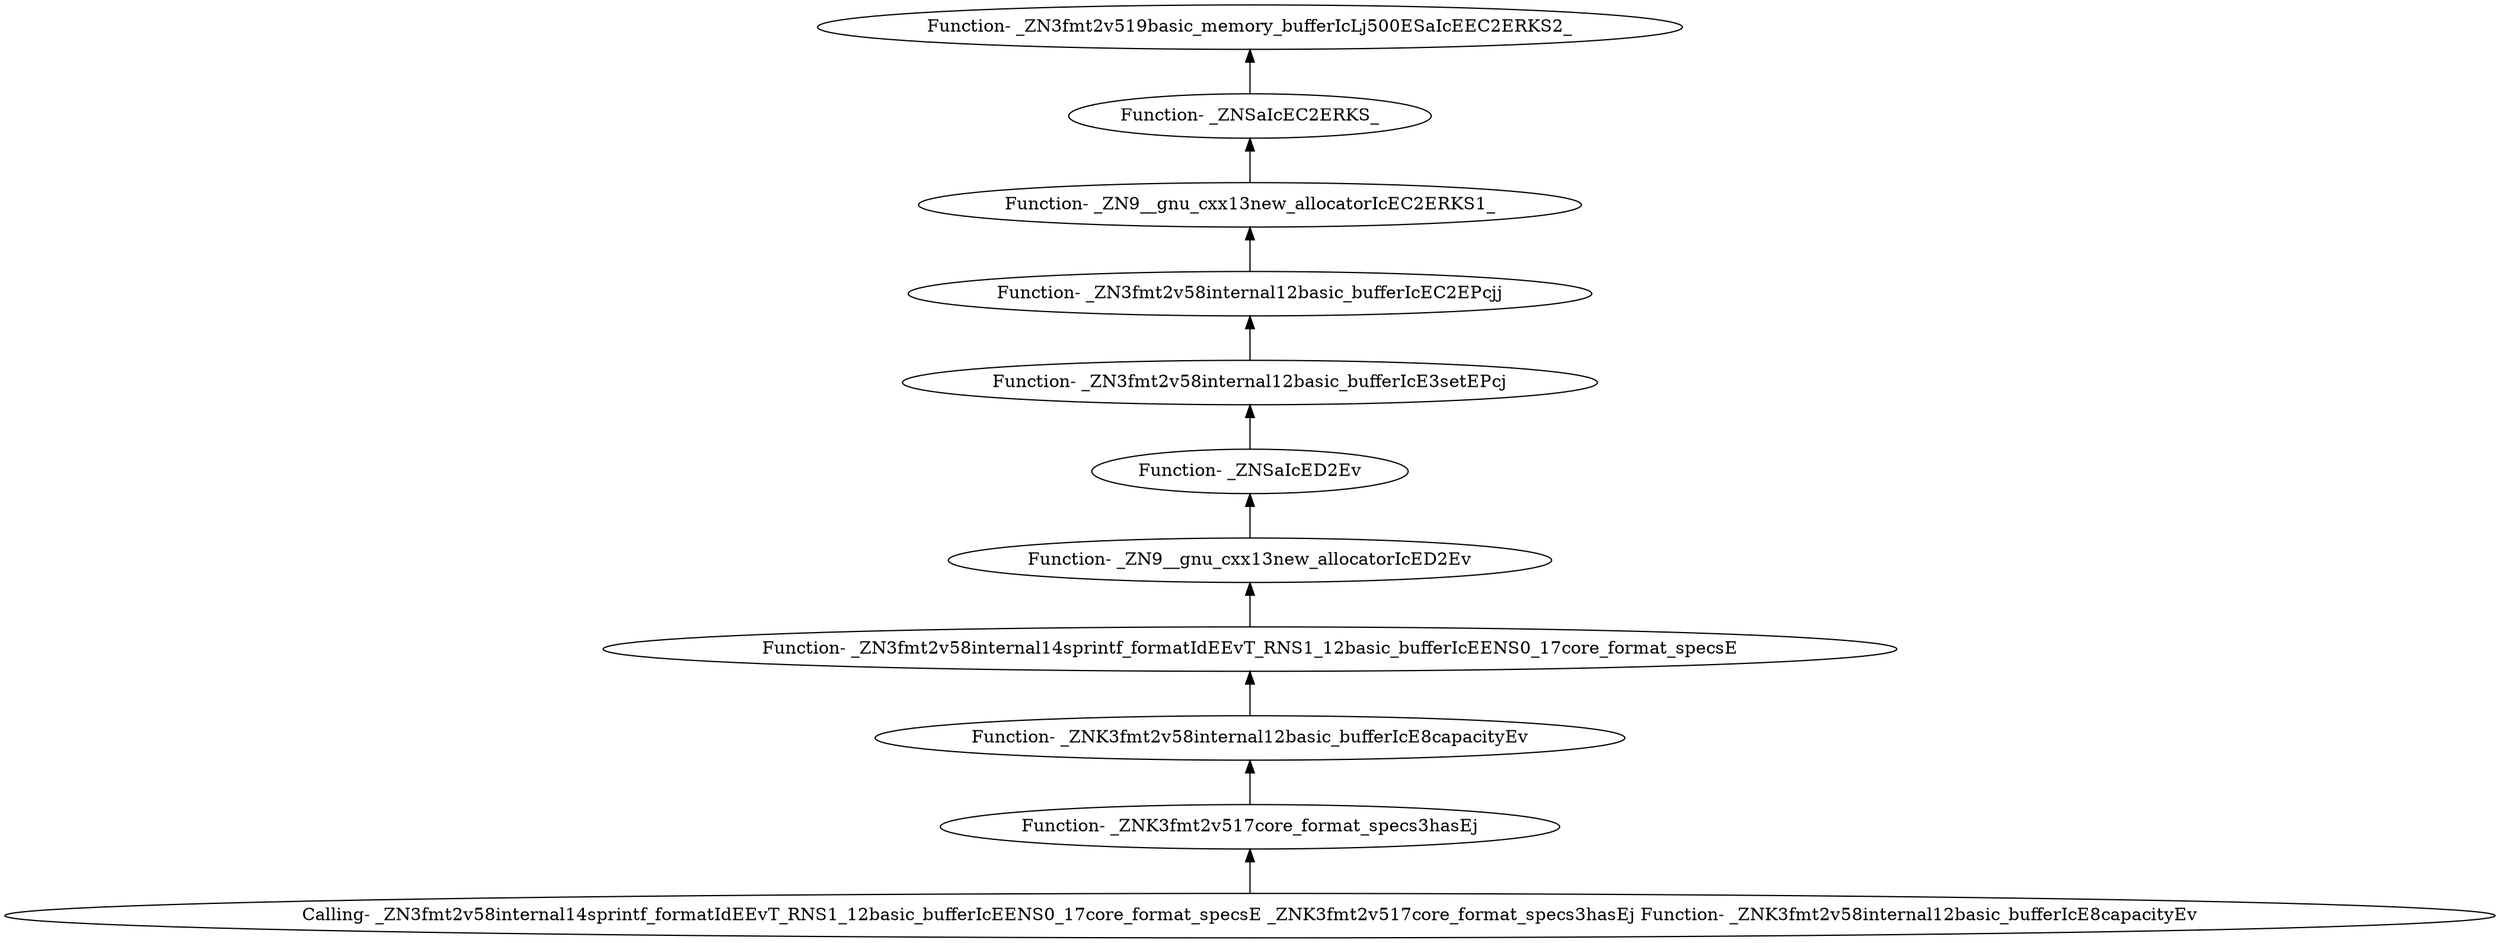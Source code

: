digraph {
	"Calling- _ZN3fmt2v58internal14sprintf_formatIdEEvT_RNS1_12basic_bufferIcEENS0_17core_format_specsE _ZNK3fmt2v517core_format_specs3hasEj Function- _ZNK3fmt2v58internal12basic_bufferIcE8capacityEv"
	"Function- _ZNK3fmt2v517core_format_specs3hasEj"
	"Function- _ZNK3fmt2v517core_format_specs3hasEj" -> "Calling- _ZN3fmt2v58internal14sprintf_formatIdEEvT_RNS1_12basic_bufferIcEENS0_17core_format_specsE _ZNK3fmt2v517core_format_specs3hasEj Function- _ZNK3fmt2v58internal12basic_bufferIcE8capacityEv" [dir=back]
	"Function- _ZNK3fmt2v58internal12basic_bufferIcE8capacityEv"
	"Function- _ZNK3fmt2v58internal12basic_bufferIcE8capacityEv" -> "Function- _ZNK3fmt2v517core_format_specs3hasEj" [dir=back]
	"Function- _ZN3fmt2v58internal14sprintf_formatIdEEvT_RNS1_12basic_bufferIcEENS0_17core_format_specsE"
	"Function- _ZN3fmt2v58internal14sprintf_formatIdEEvT_RNS1_12basic_bufferIcEENS0_17core_format_specsE" -> "Function- _ZNK3fmt2v58internal12basic_bufferIcE8capacityEv" [dir=back]
	"Function- _ZN9__gnu_cxx13new_allocatorIcED2Ev"
	"Function- _ZN9__gnu_cxx13new_allocatorIcED2Ev" -> "Function- _ZN3fmt2v58internal14sprintf_formatIdEEvT_RNS1_12basic_bufferIcEENS0_17core_format_specsE" [dir=back]
	"Function- _ZNSaIcED2Ev"
	"Function- _ZNSaIcED2Ev" -> "Function- _ZN9__gnu_cxx13new_allocatorIcED2Ev" [dir=back]
	"Function- _ZN3fmt2v58internal12basic_bufferIcE3setEPcj"
	"Function- _ZN3fmt2v58internal12basic_bufferIcE3setEPcj" -> "Function- _ZNSaIcED2Ev" [dir=back]
	"Function- _ZN3fmt2v58internal12basic_bufferIcEC2EPcjj"
	"Function- _ZN3fmt2v58internal12basic_bufferIcEC2EPcjj" -> "Function- _ZN3fmt2v58internal12basic_bufferIcE3setEPcj" [dir=back]
	"Function- _ZN9__gnu_cxx13new_allocatorIcEC2ERKS1_"
	"Function- _ZN9__gnu_cxx13new_allocatorIcEC2ERKS1_" -> "Function- _ZN3fmt2v58internal12basic_bufferIcEC2EPcjj" [dir=back]
	"Function- _ZNSaIcEC2ERKS_"
	"Function- _ZNSaIcEC2ERKS_" -> "Function- _ZN9__gnu_cxx13new_allocatorIcEC2ERKS1_" [dir=back]
	"Function- _ZN3fmt2v519basic_memory_bufferIcLj500ESaIcEEC2ERKS2_"
	"Function- _ZN3fmt2v519basic_memory_bufferIcLj500ESaIcEEC2ERKS2_" -> "Function- _ZNSaIcEC2ERKS_" [dir=back]
}
